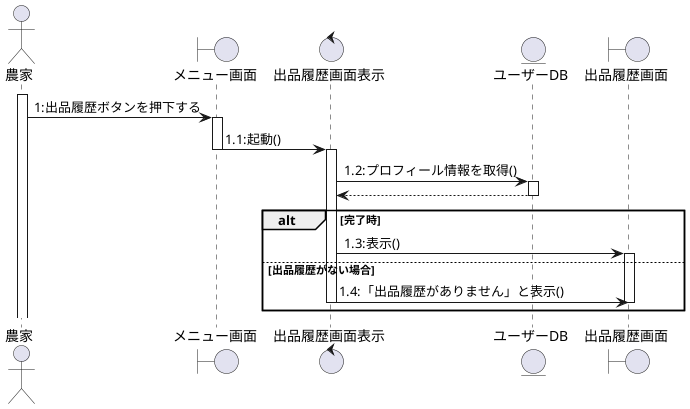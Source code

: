 出品履歴
@startuml
actor 農家
boundary メニュー画面
control 出品履歴画面表示
entity ユーザーDB
boundary 出品履歴画面

activate 農家
農家 -> メニュー画面:1:出品履歴ボタンを押下する
activate メニュー画面
メニュー画面 -> 出品履歴画面表示:1.1:起動()
deactivate メニュー画面
activate 出品履歴画面表示

出品履歴画面表示 -> ユーザーDB:1.2:プロフィール情報を取得()
activate ユーザーDB
ユーザーDB --> 出品履歴画面表示
deactivate ユーザーDB

alt 完了時
出品履歴画面表示 -> 出品履歴画面:1.3:表示()
activate 出品履歴画面

else 出品履歴がない場合
出品履歴画面表示 -> 出品履歴画面:1.4:「出品履歴がありません」と表示()
deactivate 出品履歴画面表示
deactivate 出品履歴画面
end



@enduml